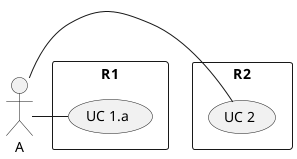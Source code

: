 {
  "sha1": "sv4pyfbc8d7n5ew05zuzerq88ricsfp",
  "insertion": {
    "when": "2024-06-04T17:28:45.522Z",
    "user": "plantuml@gmail.com"
  }
}
@startuml
set separator none
skinparam backgroundcolor transparent
Actor A
rectangle R1 {
  A - (UC 1.a)
}
rectangle R2 {
  A - (UC 2)
}
@enduml
